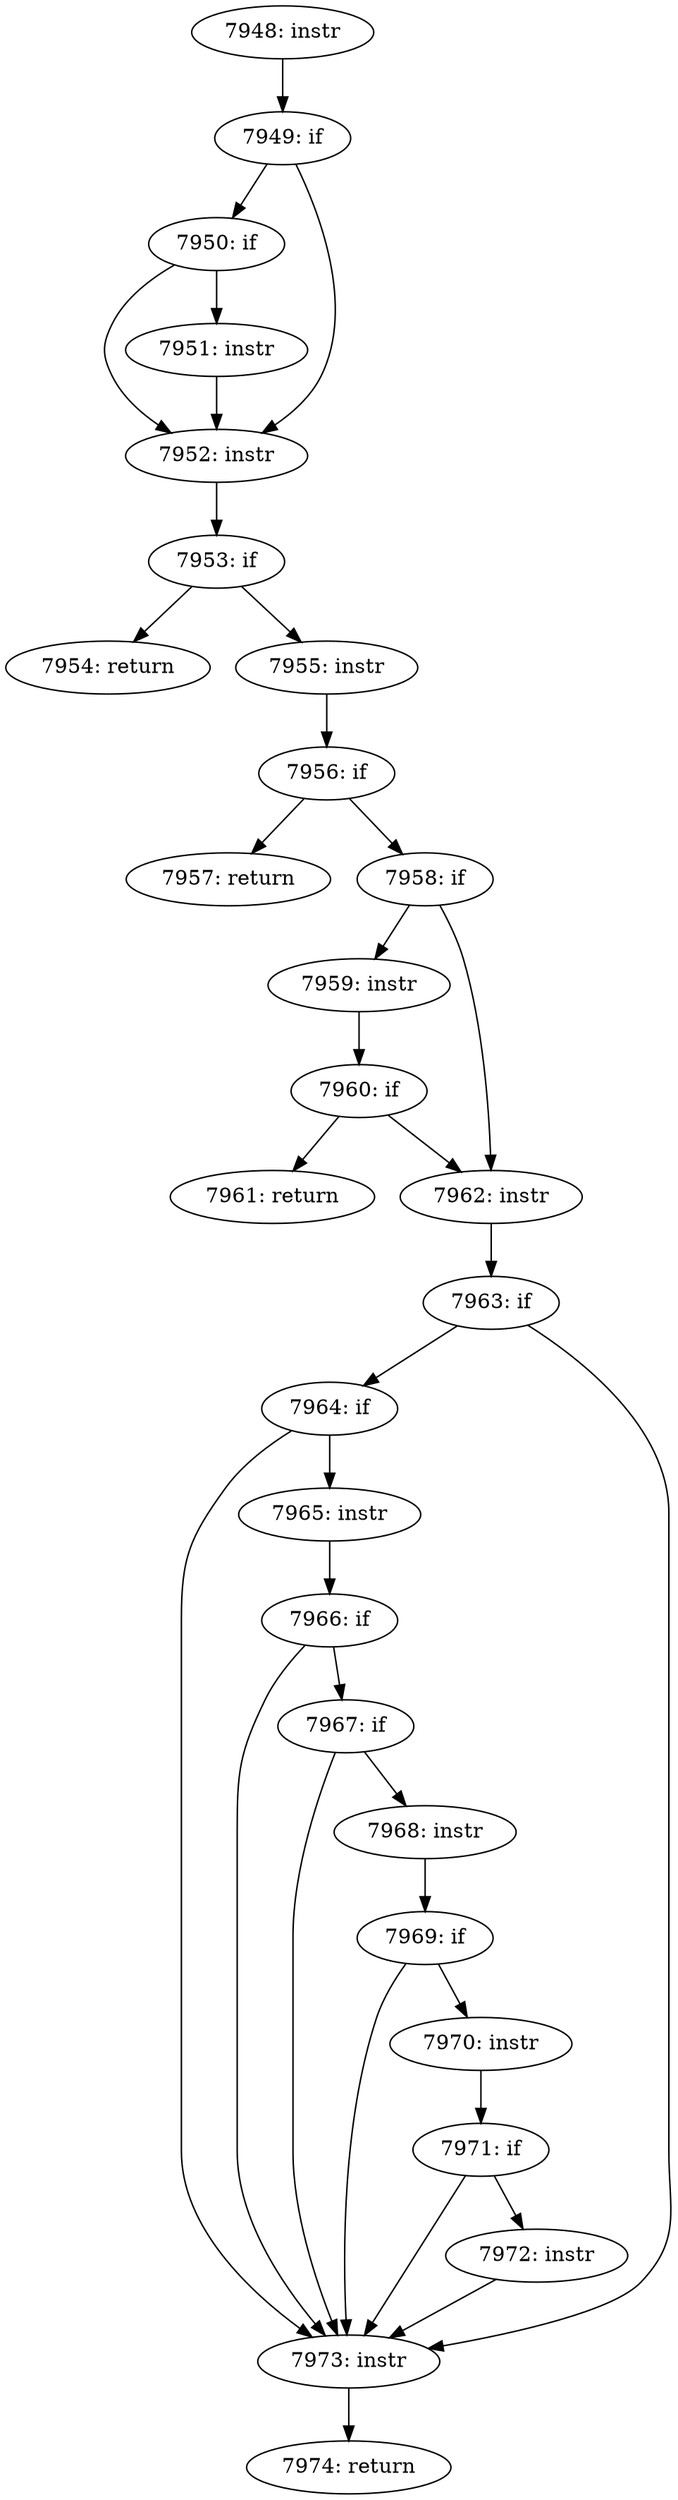 digraph CFG_tcp_check_urg {
7948 [label="7948: instr"]
	7948 -> 7949
7949 [label="7949: if"]
	7949 -> 7950
	7949 -> 7952
7950 [label="7950: if"]
	7950 -> 7951
	7950 -> 7952
7951 [label="7951: instr"]
	7951 -> 7952
7952 [label="7952: instr"]
	7952 -> 7953
7953 [label="7953: if"]
	7953 -> 7954
	7953 -> 7955
7954 [label="7954: return"]
	
7955 [label="7955: instr"]
	7955 -> 7956
7956 [label="7956: if"]
	7956 -> 7957
	7956 -> 7958
7957 [label="7957: return"]
	
7958 [label="7958: if"]
	7958 -> 7959
	7958 -> 7962
7959 [label="7959: instr"]
	7959 -> 7960
7960 [label="7960: if"]
	7960 -> 7962
	7960 -> 7961
7961 [label="7961: return"]
	
7962 [label="7962: instr"]
	7962 -> 7963
7963 [label="7963: if"]
	7963 -> 7964
	7963 -> 7973
7964 [label="7964: if"]
	7964 -> 7965
	7964 -> 7973
7965 [label="7965: instr"]
	7965 -> 7966
7966 [label="7966: if"]
	7966 -> 7973
	7966 -> 7967
7967 [label="7967: if"]
	7967 -> 7968
	7967 -> 7973
7968 [label="7968: instr"]
	7968 -> 7969
7969 [label="7969: if"]
	7969 -> 7970
	7969 -> 7973
7970 [label="7970: instr"]
	7970 -> 7971
7971 [label="7971: if"]
	7971 -> 7973
	7971 -> 7972
7972 [label="7972: instr"]
	7972 -> 7973
7973 [label="7973: instr"]
	7973 -> 7974
7974 [label="7974: return"]
	
}
